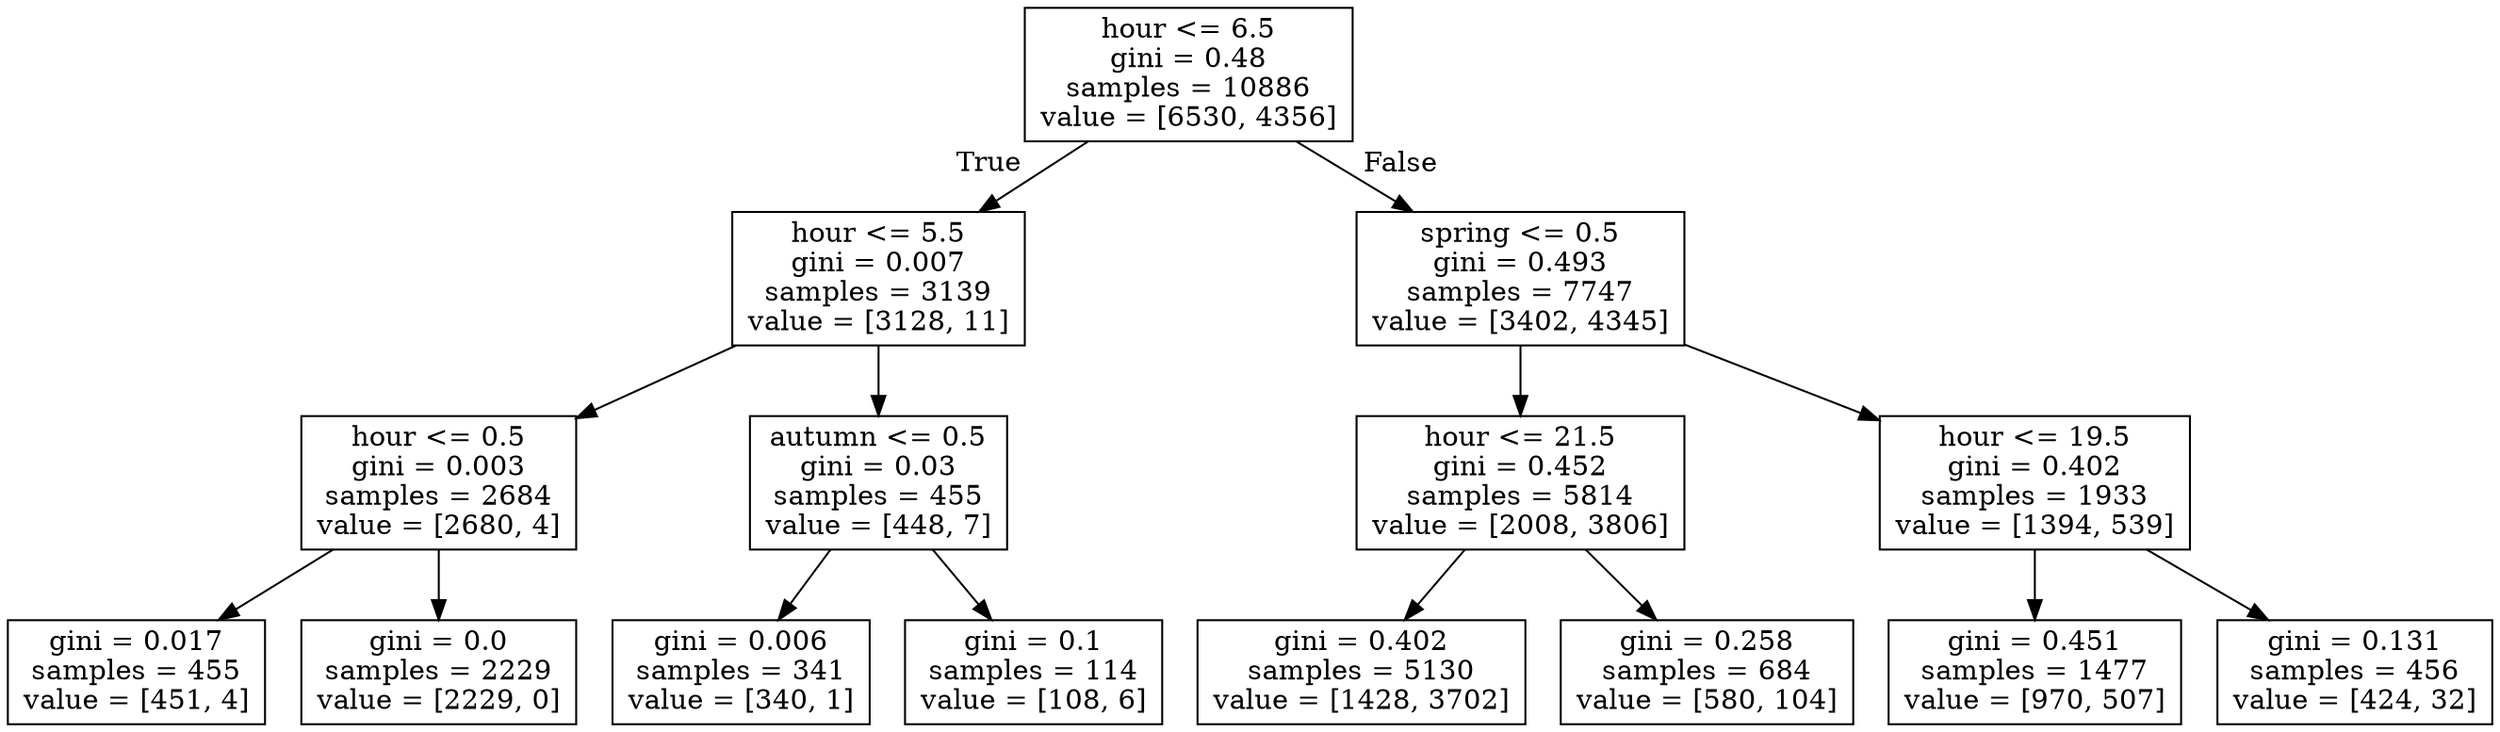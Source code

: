 digraph Tree {
node [shape=box] ;
0 [label="hour <= 6.5\ngini = 0.48\nsamples = 10886\nvalue = [6530, 4356]"] ;
1 [label="hour <= 5.5\ngini = 0.007\nsamples = 3139\nvalue = [3128, 11]"] ;
0 -> 1 [labeldistance=2.5, labelangle=45, headlabel="True"] ;
2 [label="hour <= 0.5\ngini = 0.003\nsamples = 2684\nvalue = [2680, 4]"] ;
1 -> 2 ;
3 [label="gini = 0.017\nsamples = 455\nvalue = [451, 4]"] ;
2 -> 3 ;
4 [label="gini = 0.0\nsamples = 2229\nvalue = [2229, 0]"] ;
2 -> 4 ;
5 [label="autumn <= 0.5\ngini = 0.03\nsamples = 455\nvalue = [448, 7]"] ;
1 -> 5 ;
6 [label="gini = 0.006\nsamples = 341\nvalue = [340, 1]"] ;
5 -> 6 ;
7 [label="gini = 0.1\nsamples = 114\nvalue = [108, 6]"] ;
5 -> 7 ;
8 [label="spring <= 0.5\ngini = 0.493\nsamples = 7747\nvalue = [3402, 4345]"] ;
0 -> 8 [labeldistance=2.5, labelangle=-45, headlabel="False"] ;
9 [label="hour <= 21.5\ngini = 0.452\nsamples = 5814\nvalue = [2008, 3806]"] ;
8 -> 9 ;
10 [label="gini = 0.402\nsamples = 5130\nvalue = [1428, 3702]"] ;
9 -> 10 ;
11 [label="gini = 0.258\nsamples = 684\nvalue = [580, 104]"] ;
9 -> 11 ;
12 [label="hour <= 19.5\ngini = 0.402\nsamples = 1933\nvalue = [1394, 539]"] ;
8 -> 12 ;
13 [label="gini = 0.451\nsamples = 1477\nvalue = [970, 507]"] ;
12 -> 13 ;
14 [label="gini = 0.131\nsamples = 456\nvalue = [424, 32]"] ;
12 -> 14 ;
}